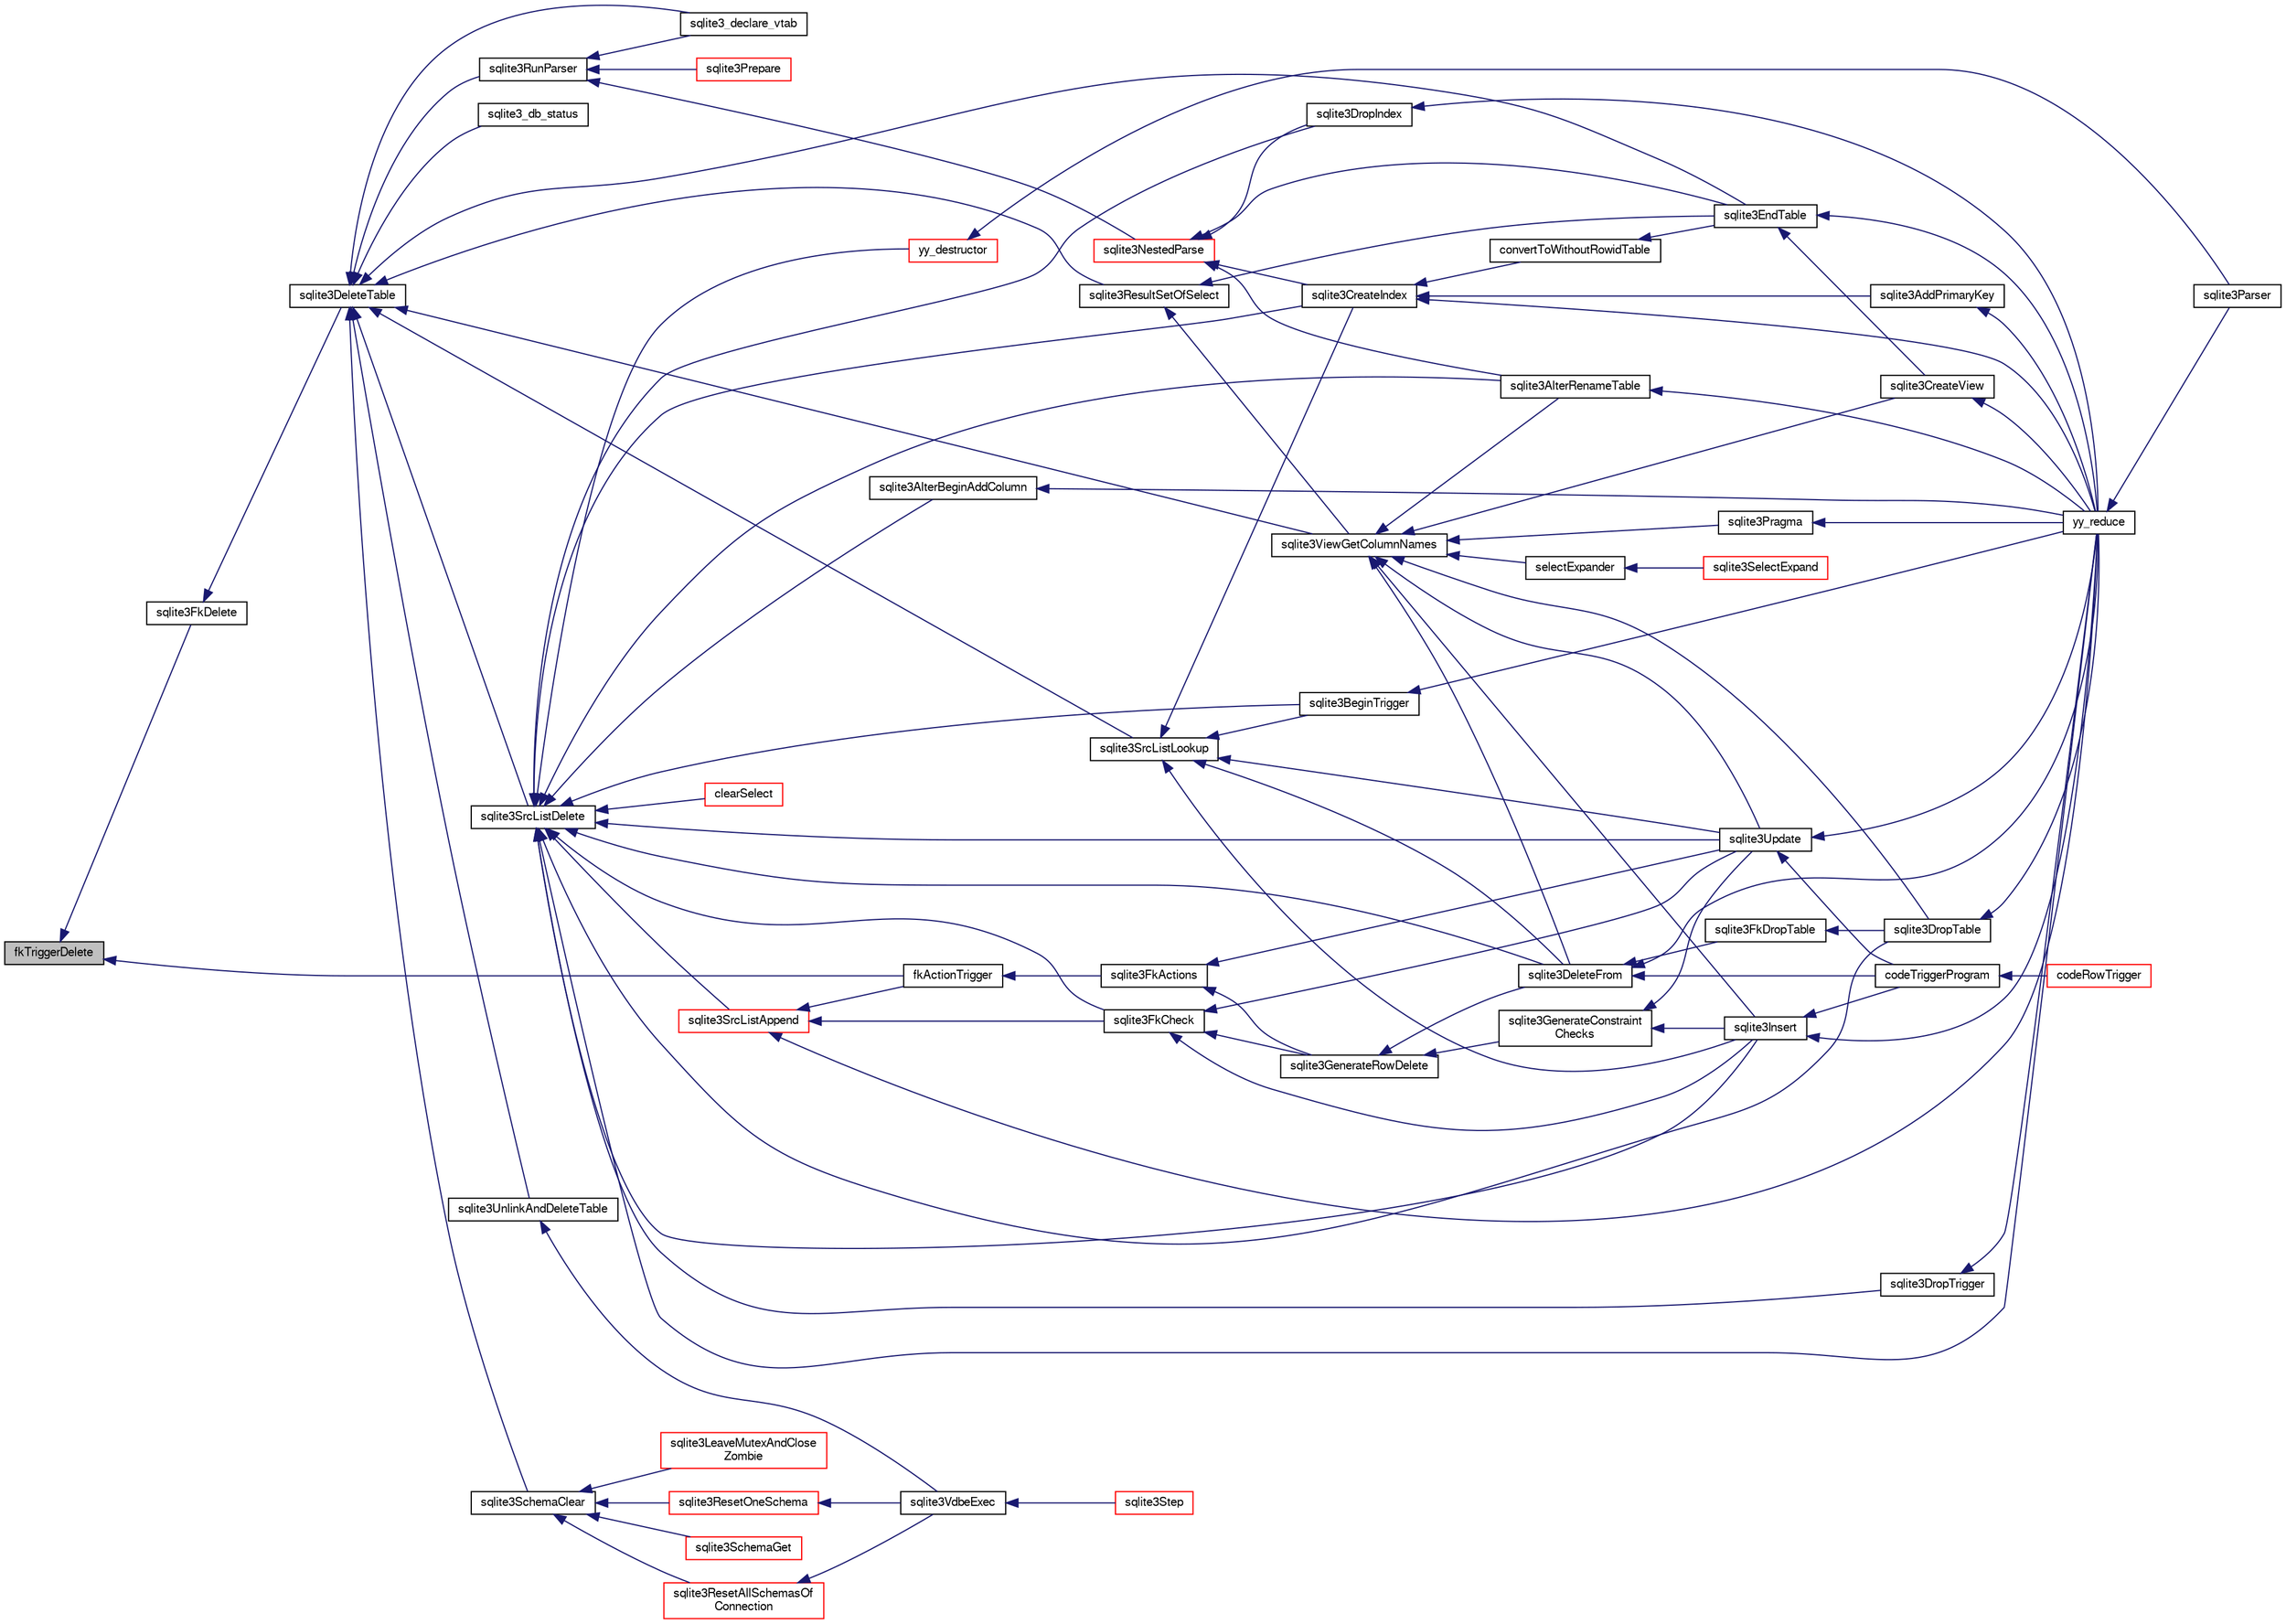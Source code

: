 digraph "fkTriggerDelete"
{
  edge [fontname="FreeSans",fontsize="10",labelfontname="FreeSans",labelfontsize="10"];
  node [fontname="FreeSans",fontsize="10",shape=record];
  rankdir="LR";
  Node117018 [label="fkTriggerDelete",height=0.2,width=0.4,color="black", fillcolor="grey75", style="filled", fontcolor="black"];
  Node117018 -> Node117019 [dir="back",color="midnightblue",fontsize="10",style="solid",fontname="FreeSans"];
  Node117019 [label="fkActionTrigger",height=0.2,width=0.4,color="black", fillcolor="white", style="filled",URL="$sqlite3_8c.html#a45d66e3277860bacad58eb6296680c8e"];
  Node117019 -> Node117020 [dir="back",color="midnightblue",fontsize="10",style="solid",fontname="FreeSans"];
  Node117020 [label="sqlite3FkActions",height=0.2,width=0.4,color="black", fillcolor="white", style="filled",URL="$sqlite3_8c.html#a39159bd1623724946c22355ba7f3ef90"];
  Node117020 -> Node117021 [dir="back",color="midnightblue",fontsize="10",style="solid",fontname="FreeSans"];
  Node117021 [label="sqlite3GenerateRowDelete",height=0.2,width=0.4,color="black", fillcolor="white", style="filled",URL="$sqlite3_8c.html#a2c76cbf3027fc18fdbb8cb4cd96b77d9"];
  Node117021 -> Node117022 [dir="back",color="midnightblue",fontsize="10",style="solid",fontname="FreeSans"];
  Node117022 [label="sqlite3DeleteFrom",height=0.2,width=0.4,color="black", fillcolor="white", style="filled",URL="$sqlite3_8c.html#ab9b4b45349188b49eabb23f94608a091"];
  Node117022 -> Node117023 [dir="back",color="midnightblue",fontsize="10",style="solid",fontname="FreeSans"];
  Node117023 [label="sqlite3FkDropTable",height=0.2,width=0.4,color="black", fillcolor="white", style="filled",URL="$sqlite3_8c.html#a1218c6fc74e89152ceaa4760e82f5ef9"];
  Node117023 -> Node117024 [dir="back",color="midnightblue",fontsize="10",style="solid",fontname="FreeSans"];
  Node117024 [label="sqlite3DropTable",height=0.2,width=0.4,color="black", fillcolor="white", style="filled",URL="$sqlite3_8c.html#a5534f77364b5568783c0e50db3c9defb"];
  Node117024 -> Node117025 [dir="back",color="midnightblue",fontsize="10",style="solid",fontname="FreeSans"];
  Node117025 [label="yy_reduce",height=0.2,width=0.4,color="black", fillcolor="white", style="filled",URL="$sqlite3_8c.html#a7c419a9b25711c666a9a2449ef377f14"];
  Node117025 -> Node117026 [dir="back",color="midnightblue",fontsize="10",style="solid",fontname="FreeSans"];
  Node117026 [label="sqlite3Parser",height=0.2,width=0.4,color="black", fillcolor="white", style="filled",URL="$sqlite3_8c.html#a0327d71a5fabe0b6a343d78a2602e72a"];
  Node117022 -> Node117027 [dir="back",color="midnightblue",fontsize="10",style="solid",fontname="FreeSans"];
  Node117027 [label="codeTriggerProgram",height=0.2,width=0.4,color="black", fillcolor="white", style="filled",URL="$sqlite3_8c.html#a120801f59d9281d201d2ff4b2606836e"];
  Node117027 -> Node117028 [dir="back",color="midnightblue",fontsize="10",style="solid",fontname="FreeSans"];
  Node117028 [label="codeRowTrigger",height=0.2,width=0.4,color="red", fillcolor="white", style="filled",URL="$sqlite3_8c.html#a463cea5aaaf388b560b206570a0022fc"];
  Node117022 -> Node117025 [dir="back",color="midnightblue",fontsize="10",style="solid",fontname="FreeSans"];
  Node117021 -> Node117035 [dir="back",color="midnightblue",fontsize="10",style="solid",fontname="FreeSans"];
  Node117035 [label="sqlite3GenerateConstraint\lChecks",height=0.2,width=0.4,color="black", fillcolor="white", style="filled",URL="$sqlite3_8c.html#aef639c1e6a0c0a67ca6e7690ad931bd2"];
  Node117035 -> Node117032 [dir="back",color="midnightblue",fontsize="10",style="solid",fontname="FreeSans"];
  Node117032 [label="sqlite3Insert",height=0.2,width=0.4,color="black", fillcolor="white", style="filled",URL="$sqlite3_8c.html#a5b17c9c2000bae6bdff8e6be48d7dc2b"];
  Node117032 -> Node117027 [dir="back",color="midnightblue",fontsize="10",style="solid",fontname="FreeSans"];
  Node117032 -> Node117025 [dir="back",color="midnightblue",fontsize="10",style="solid",fontname="FreeSans"];
  Node117035 -> Node117033 [dir="back",color="midnightblue",fontsize="10",style="solid",fontname="FreeSans"];
  Node117033 [label="sqlite3Update",height=0.2,width=0.4,color="black", fillcolor="white", style="filled",URL="$sqlite3_8c.html#ac5aa67c46e8cc8174566fabe6809fafa"];
  Node117033 -> Node117027 [dir="back",color="midnightblue",fontsize="10",style="solid",fontname="FreeSans"];
  Node117033 -> Node117025 [dir="back",color="midnightblue",fontsize="10",style="solid",fontname="FreeSans"];
  Node117020 -> Node117033 [dir="back",color="midnightblue",fontsize="10",style="solid",fontname="FreeSans"];
  Node117018 -> Node117036 [dir="back",color="midnightblue",fontsize="10",style="solid",fontname="FreeSans"];
  Node117036 [label="sqlite3FkDelete",height=0.2,width=0.4,color="black", fillcolor="white", style="filled",URL="$sqlite3_8c.html#a59a33da6c4e11d3f99b15eafdc01f013"];
  Node117036 -> Node117037 [dir="back",color="midnightblue",fontsize="10",style="solid",fontname="FreeSans"];
  Node117037 [label="sqlite3DeleteTable",height=0.2,width=0.4,color="black", fillcolor="white", style="filled",URL="$sqlite3_8c.html#a7fd3d507375a381a3807f92735318973"];
  Node117037 -> Node117038 [dir="back",color="midnightblue",fontsize="10",style="solid",fontname="FreeSans"];
  Node117038 [label="sqlite3_db_status",height=0.2,width=0.4,color="black", fillcolor="white", style="filled",URL="$sqlite3_8h.html#ab64e8333313ee2e44116842711818940"];
  Node117037 -> Node117039 [dir="back",color="midnightblue",fontsize="10",style="solid",fontname="FreeSans"];
  Node117039 [label="sqlite3UnlinkAndDeleteTable",height=0.2,width=0.4,color="black", fillcolor="white", style="filled",URL="$sqlite3_8c.html#a9733677716a49de464f86fff164e9a1b"];
  Node117039 -> Node117040 [dir="back",color="midnightblue",fontsize="10",style="solid",fontname="FreeSans"];
  Node117040 [label="sqlite3VdbeExec",height=0.2,width=0.4,color="black", fillcolor="white", style="filled",URL="$sqlite3_8c.html#a8ce40a614bdc56719c4d642b1e4dfb21"];
  Node117040 -> Node117041 [dir="back",color="midnightblue",fontsize="10",style="solid",fontname="FreeSans"];
  Node117041 [label="sqlite3Step",height=0.2,width=0.4,color="red", fillcolor="white", style="filled",URL="$sqlite3_8c.html#a3f2872e873e2758a4beedad1d5113554"];
  Node117037 -> Node117079 [dir="back",color="midnightblue",fontsize="10",style="solid",fontname="FreeSans"];
  Node117079 [label="sqlite3EndTable",height=0.2,width=0.4,color="black", fillcolor="white", style="filled",URL="$sqlite3_8c.html#a7b5f2c66c0f0b6f819d970ca389768b0"];
  Node117079 -> Node117080 [dir="back",color="midnightblue",fontsize="10",style="solid",fontname="FreeSans"];
  Node117080 [label="sqlite3CreateView",height=0.2,width=0.4,color="black", fillcolor="white", style="filled",URL="$sqlite3_8c.html#a9d85cb00ff71dee5cd9a019503a6982e"];
  Node117080 -> Node117025 [dir="back",color="midnightblue",fontsize="10",style="solid",fontname="FreeSans"];
  Node117079 -> Node117025 [dir="back",color="midnightblue",fontsize="10",style="solid",fontname="FreeSans"];
  Node117037 -> Node117101 [dir="back",color="midnightblue",fontsize="10",style="solid",fontname="FreeSans"];
  Node117101 [label="sqlite3ViewGetColumnNames",height=0.2,width=0.4,color="black", fillcolor="white", style="filled",URL="$sqlite3_8c.html#aebc7cd8d9e2bd174ae0a60363d3f6ce8"];
  Node117101 -> Node117074 [dir="back",color="midnightblue",fontsize="10",style="solid",fontname="FreeSans"];
  Node117074 [label="sqlite3AlterRenameTable",height=0.2,width=0.4,color="black", fillcolor="white", style="filled",URL="$sqlite3_8c.html#aa5cfdb507ff74e559f2efb0318c96d2c"];
  Node117074 -> Node117025 [dir="back",color="midnightblue",fontsize="10",style="solid",fontname="FreeSans"];
  Node117101 -> Node117080 [dir="back",color="midnightblue",fontsize="10",style="solid",fontname="FreeSans"];
  Node117101 -> Node117024 [dir="back",color="midnightblue",fontsize="10",style="solid",fontname="FreeSans"];
  Node117101 -> Node117022 [dir="back",color="midnightblue",fontsize="10",style="solid",fontname="FreeSans"];
  Node117101 -> Node117032 [dir="back",color="midnightblue",fontsize="10",style="solid",fontname="FreeSans"];
  Node117101 -> Node117102 [dir="back",color="midnightblue",fontsize="10",style="solid",fontname="FreeSans"];
  Node117102 [label="sqlite3Pragma",height=0.2,width=0.4,color="black", fillcolor="white", style="filled",URL="$sqlite3_8c.html#a111391370f58f8e6a6eca51fd34d62ed"];
  Node117102 -> Node117025 [dir="back",color="midnightblue",fontsize="10",style="solid",fontname="FreeSans"];
  Node117101 -> Node117085 [dir="back",color="midnightblue",fontsize="10",style="solid",fontname="FreeSans"];
  Node117085 [label="selectExpander",height=0.2,width=0.4,color="black", fillcolor="white", style="filled",URL="$sqlite3_8c.html#abee977318fbf74531340c6e41b0ca953"];
  Node117085 -> Node117086 [dir="back",color="midnightblue",fontsize="10",style="solid",fontname="FreeSans"];
  Node117086 [label="sqlite3SelectExpand",height=0.2,width=0.4,color="red", fillcolor="white", style="filled",URL="$sqlite3_8c.html#ae55acd1d8219505e629c2148950fa3de"];
  Node117101 -> Node117033 [dir="back",color="midnightblue",fontsize="10",style="solid",fontname="FreeSans"];
  Node117037 -> Node117163 [dir="back",color="midnightblue",fontsize="10",style="solid",fontname="FreeSans"];
  Node117163 [label="sqlite3SrcListDelete",height=0.2,width=0.4,color="black", fillcolor="white", style="filled",URL="$sqlite3_8c.html#acc250a3e5e7fd8889a16a9f28e3e7312"];
  Node117163 -> Node117074 [dir="back",color="midnightblue",fontsize="10",style="solid",fontname="FreeSans"];
  Node117163 -> Node117075 [dir="back",color="midnightblue",fontsize="10",style="solid",fontname="FreeSans"];
  Node117075 [label="sqlite3AlterBeginAddColumn",height=0.2,width=0.4,color="black", fillcolor="white", style="filled",URL="$sqlite3_8c.html#a884f7bc342f8753d938ae1f1b9157d2d"];
  Node117075 -> Node117025 [dir="back",color="midnightblue",fontsize="10",style="solid",fontname="FreeSans"];
  Node117163 -> Node117024 [dir="back",color="midnightblue",fontsize="10",style="solid",fontname="FreeSans"];
  Node117163 -> Node117076 [dir="back",color="midnightblue",fontsize="10",style="solid",fontname="FreeSans"];
  Node117076 [label="sqlite3CreateIndex",height=0.2,width=0.4,color="black", fillcolor="white", style="filled",URL="$sqlite3_8c.html#a8dbe5e590ab6c58a8c45f34f7c81e825"];
  Node117076 -> Node117077 [dir="back",color="midnightblue",fontsize="10",style="solid",fontname="FreeSans"];
  Node117077 [label="sqlite3AddPrimaryKey",height=0.2,width=0.4,color="black", fillcolor="white", style="filled",URL="$sqlite3_8c.html#af2b0672c3379d2a7d927d210ae0ade62"];
  Node117077 -> Node117025 [dir="back",color="midnightblue",fontsize="10",style="solid",fontname="FreeSans"];
  Node117076 -> Node117078 [dir="back",color="midnightblue",fontsize="10",style="solid",fontname="FreeSans"];
  Node117078 [label="convertToWithoutRowidTable",height=0.2,width=0.4,color="black", fillcolor="white", style="filled",URL="$sqlite3_8c.html#a0d41effc4e4a0ba740429a08f6747313"];
  Node117078 -> Node117079 [dir="back",color="midnightblue",fontsize="10",style="solid",fontname="FreeSans"];
  Node117076 -> Node117025 [dir="back",color="midnightblue",fontsize="10",style="solid",fontname="FreeSans"];
  Node117163 -> Node117148 [dir="back",color="midnightblue",fontsize="10",style="solid",fontname="FreeSans"];
  Node117148 [label="sqlite3DropIndex",height=0.2,width=0.4,color="black", fillcolor="white", style="filled",URL="$sqlite3_8c.html#a3ffd2536f34a0cf6d427710b06b71e83"];
  Node117148 -> Node117025 [dir="back",color="midnightblue",fontsize="10",style="solid",fontname="FreeSans"];
  Node117163 -> Node117164 [dir="back",color="midnightblue",fontsize="10",style="solid",fontname="FreeSans"];
  Node117164 [label="sqlite3SrcListAppend",height=0.2,width=0.4,color="red", fillcolor="white", style="filled",URL="$sqlite3_8c.html#a2d72a77bc508ef9a3e4a7f9af34d4fce"];
  Node117164 -> Node117098 [dir="back",color="midnightblue",fontsize="10",style="solid",fontname="FreeSans"];
  Node117098 [label="sqlite3FkCheck",height=0.2,width=0.4,color="black", fillcolor="white", style="filled",URL="$sqlite3_8c.html#aa38fb76c7d6f48f19772877a41703b92"];
  Node117098 -> Node117021 [dir="back",color="midnightblue",fontsize="10",style="solid",fontname="FreeSans"];
  Node117098 -> Node117032 [dir="back",color="midnightblue",fontsize="10",style="solid",fontname="FreeSans"];
  Node117098 -> Node117033 [dir="back",color="midnightblue",fontsize="10",style="solid",fontname="FreeSans"];
  Node117164 -> Node117019 [dir="back",color="midnightblue",fontsize="10",style="solid",fontname="FreeSans"];
  Node117164 -> Node117025 [dir="back",color="midnightblue",fontsize="10",style="solid",fontname="FreeSans"];
  Node117163 -> Node117022 [dir="back",color="midnightblue",fontsize="10",style="solid",fontname="FreeSans"];
  Node117163 -> Node117098 [dir="back",color="midnightblue",fontsize="10",style="solid",fontname="FreeSans"];
  Node117163 -> Node117032 [dir="back",color="midnightblue",fontsize="10",style="solid",fontname="FreeSans"];
  Node117163 -> Node117169 [dir="back",color="midnightblue",fontsize="10",style="solid",fontname="FreeSans"];
  Node117169 [label="clearSelect",height=0.2,width=0.4,color="red", fillcolor="white", style="filled",URL="$sqlite3_8c.html#ac083bac4f2f02c26aa02fc24ca8c2dd9"];
  Node117163 -> Node117082 [dir="back",color="midnightblue",fontsize="10",style="solid",fontname="FreeSans"];
  Node117082 [label="sqlite3BeginTrigger",height=0.2,width=0.4,color="black", fillcolor="white", style="filled",URL="$sqlite3_8c.html#ac20a731dbd52edec68a09962c7f39a4c"];
  Node117082 -> Node117025 [dir="back",color="midnightblue",fontsize="10",style="solid",fontname="FreeSans"];
  Node117163 -> Node117149 [dir="back",color="midnightblue",fontsize="10",style="solid",fontname="FreeSans"];
  Node117149 [label="sqlite3DropTrigger",height=0.2,width=0.4,color="black", fillcolor="white", style="filled",URL="$sqlite3_8c.html#affdf1dd65e331b06feaef6ff8636305f"];
  Node117149 -> Node117025 [dir="back",color="midnightblue",fontsize="10",style="solid",fontname="FreeSans"];
  Node117163 -> Node117033 [dir="back",color="midnightblue",fontsize="10",style="solid",fontname="FreeSans"];
  Node117163 -> Node117194 [dir="back",color="midnightblue",fontsize="10",style="solid",fontname="FreeSans"];
  Node117194 [label="yy_destructor",height=0.2,width=0.4,color="red", fillcolor="white", style="filled",URL="$sqlite3_8c.html#afca0f0d2a9c0e0ca0625382394fa060e"];
  Node117194 -> Node117026 [dir="back",color="midnightblue",fontsize="10",style="solid",fontname="FreeSans"];
  Node117163 -> Node117025 [dir="back",color="midnightblue",fontsize="10",style="solid",fontname="FreeSans"];
  Node117037 -> Node117227 [dir="back",color="midnightblue",fontsize="10",style="solid",fontname="FreeSans"];
  Node117227 [label="sqlite3SchemaClear",height=0.2,width=0.4,color="black", fillcolor="white", style="filled",URL="$sqlite3_8c.html#a927c603430267e42c56ab38ca221322a"];
  Node117227 -> Node117228 [dir="back",color="midnightblue",fontsize="10",style="solid",fontname="FreeSans"];
  Node117228 [label="sqlite3ResetOneSchema",height=0.2,width=0.4,color="red", fillcolor="white", style="filled",URL="$sqlite3_8c.html#aae32656cb46c5449ae7c53fc8aa27887"];
  Node117228 -> Node117040 [dir="back",color="midnightblue",fontsize="10",style="solid",fontname="FreeSans"];
  Node117227 -> Node117230 [dir="back",color="midnightblue",fontsize="10",style="solid",fontname="FreeSans"];
  Node117230 [label="sqlite3ResetAllSchemasOf\lConnection",height=0.2,width=0.4,color="red", fillcolor="white", style="filled",URL="$sqlite3_8c.html#a2fc0d7e9d7e688a2a81ea4775dd12e33"];
  Node117230 -> Node117040 [dir="back",color="midnightblue",fontsize="10",style="solid",fontname="FreeSans"];
  Node117227 -> Node117258 [dir="back",color="midnightblue",fontsize="10",style="solid",fontname="FreeSans"];
  Node117258 [label="sqlite3SchemaGet",height=0.2,width=0.4,color="red", fillcolor="white", style="filled",URL="$sqlite3_8c.html#aea657029436ec374cbd09f8cc2747169"];
  Node117227 -> Node117247 [dir="back",color="midnightblue",fontsize="10",style="solid",fontname="FreeSans"];
  Node117247 [label="sqlite3LeaveMutexAndClose\lZombie",height=0.2,width=0.4,color="red", fillcolor="white", style="filled",URL="$sqlite3_8c.html#afe3a37c29dcb0fe9fc15fe07a3976f59"];
  Node117037 -> Node117081 [dir="back",color="midnightblue",fontsize="10",style="solid",fontname="FreeSans"];
  Node117081 [label="sqlite3SrcListLookup",height=0.2,width=0.4,color="black", fillcolor="white", style="filled",URL="$sqlite3_8c.html#a6354fab5d5d3aa8a721e43d480c16701"];
  Node117081 -> Node117076 [dir="back",color="midnightblue",fontsize="10",style="solid",fontname="FreeSans"];
  Node117081 -> Node117022 [dir="back",color="midnightblue",fontsize="10",style="solid",fontname="FreeSans"];
  Node117081 -> Node117032 [dir="back",color="midnightblue",fontsize="10",style="solid",fontname="FreeSans"];
  Node117081 -> Node117082 [dir="back",color="midnightblue",fontsize="10",style="solid",fontname="FreeSans"];
  Node117081 -> Node117033 [dir="back",color="midnightblue",fontsize="10",style="solid",fontname="FreeSans"];
  Node117037 -> Node117100 [dir="back",color="midnightblue",fontsize="10",style="solid",fontname="FreeSans"];
  Node117100 [label="sqlite3ResultSetOfSelect",height=0.2,width=0.4,color="black", fillcolor="white", style="filled",URL="$sqlite3_8c.html#ade35a86757654a36498d74152aa2fda8"];
  Node117100 -> Node117079 [dir="back",color="midnightblue",fontsize="10",style="solid",fontname="FreeSans"];
  Node117100 -> Node117101 [dir="back",color="midnightblue",fontsize="10",style="solid",fontname="FreeSans"];
  Node117037 -> Node117218 [dir="back",color="midnightblue",fontsize="10",style="solid",fontname="FreeSans"];
  Node117218 [label="sqlite3_declare_vtab",height=0.2,width=0.4,color="black", fillcolor="white", style="filled",URL="$sqlite3_8h.html#a65393c41da76ae1470a7c7f4b4aca600"];
  Node117037 -> Node117197 [dir="back",color="midnightblue",fontsize="10",style="solid",fontname="FreeSans"];
  Node117197 [label="sqlite3RunParser",height=0.2,width=0.4,color="black", fillcolor="white", style="filled",URL="$sqlite3_8c.html#a174f16a9adcc64bf971bae4a5ffa3488"];
  Node117197 -> Node117198 [dir="back",color="midnightblue",fontsize="10",style="solid",fontname="FreeSans"];
  Node117198 [label="sqlite3NestedParse",height=0.2,width=0.4,color="red", fillcolor="white", style="filled",URL="$sqlite3_8c.html#ae78bd6187a28892732af5428ec15b03f"];
  Node117198 -> Node117074 [dir="back",color="midnightblue",fontsize="10",style="solid",fontname="FreeSans"];
  Node117198 -> Node117079 [dir="back",color="midnightblue",fontsize="10",style="solid",fontname="FreeSans"];
  Node117198 -> Node117076 [dir="back",color="midnightblue",fontsize="10",style="solid",fontname="FreeSans"];
  Node117198 -> Node117148 [dir="back",color="midnightblue",fontsize="10",style="solid",fontname="FreeSans"];
  Node117197 -> Node117209 [dir="back",color="midnightblue",fontsize="10",style="solid",fontname="FreeSans"];
  Node117209 [label="sqlite3Prepare",height=0.2,width=0.4,color="red", fillcolor="white", style="filled",URL="$sqlite3_8c.html#acb25890858d0bf4b12eb7aae569f0c7b"];
  Node117197 -> Node117218 [dir="back",color="midnightblue",fontsize="10",style="solid",fontname="FreeSans"];
}
